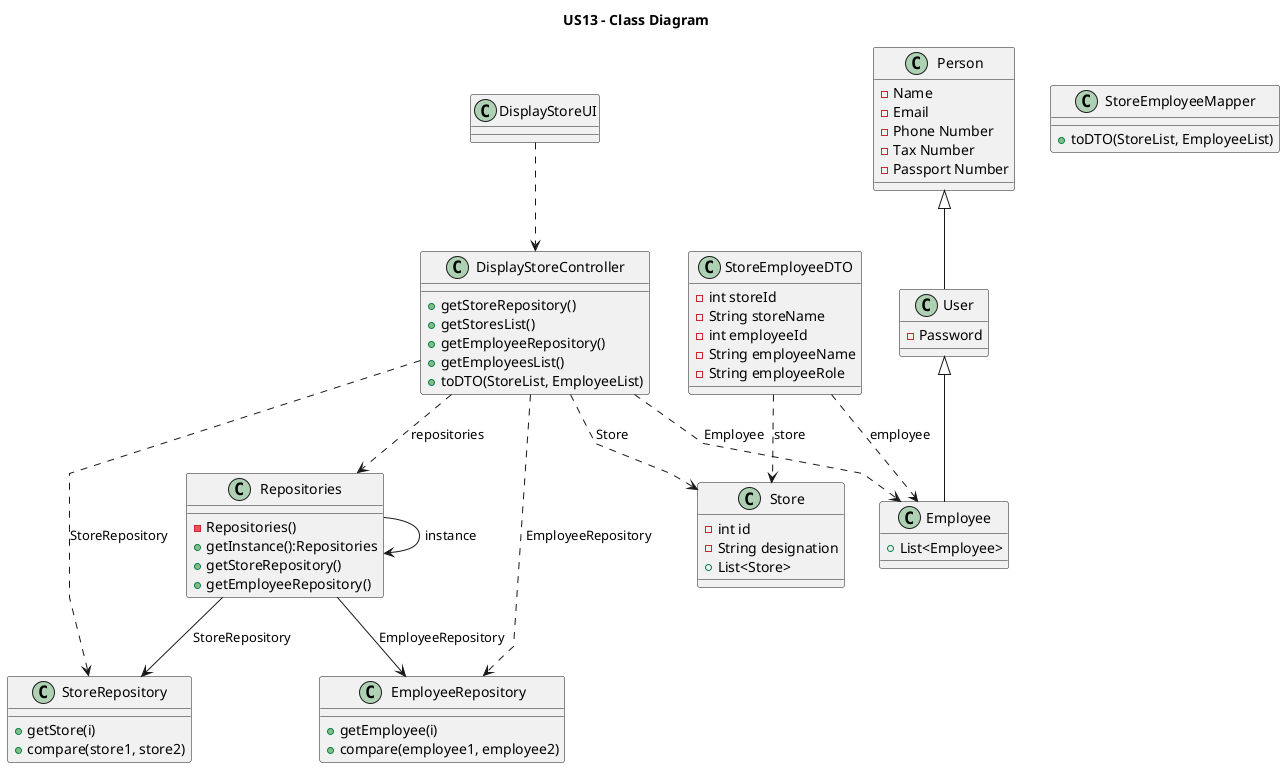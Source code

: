 @startuml

'skinparam monochrome true
skinparam packageStyle rectangle
skinparam shadowing false
skinparam linetype polyline
'skinparam linetype orto
'skinparam classAttributeIconSize 0
'left to right direction

title US13 - Class Diagram

class Repositories {
    -Repositories()
    +getInstance():Repositories
    +getStoreRepository()
    +getEmployeeRepository()
}

class Store {
    -int id
    -String designation
    +List<Store>
}

class Employee {
    +List<Employee>
}

class StoreEmployeeMapper {
    +toDTO(StoreList, EmployeeList)
}

class DisplayStoreController {
    +getStoreRepository()
    +getStoresList()
    +getEmployeeRepository()
    +getEmployeesList()
    +toDTO(StoreList, EmployeeList)
}

class StoreRepository {
    +getStore(i)
    +compare(store1, store2)
}

class EmployeeRepository {
    +getEmployee(i)
    +compare(employee1, employee2)
}

class User {
    -Password
}

class Person {
    -Name
    -Email
    -Phone Number
    -Tax Number
    -Passport Number
}

class StoreEmployeeDTO {
    -int storeId
    -String storeName
    -int employeeId
    -String employeeName
    -String employeeRole
}

class DisplayStoreUI {

}

Repositories -> Repositories:instance
Repositories --> StoreRepository: StoreRepository
Repositories --> EmployeeRepository: EmployeeRepository
DisplayStoreController ..> Repositories : repositories
DisplayStoreController ..> StoreRepository : StoreRepository
DisplayStoreController ..> EmployeeRepository : EmployeeRepository
DisplayStoreController ..> Store : Store
DisplayStoreController ..> Employee : Employee
DisplayStoreUI ..> DisplayStoreController
StoreEmployeeDTO ..> Store: store
StoreEmployeeDTO ..> Employee: employee
Person <|-- User
User <|-- Employee

@enduml